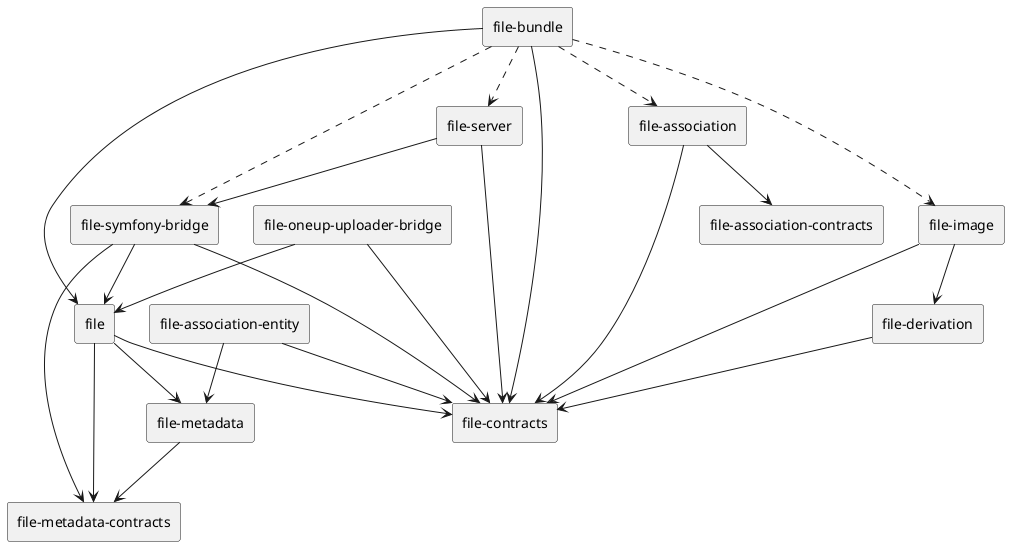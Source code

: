 @startuml file-components

skinparam componentStyle rectangle

[file] --> [file-contracts]
[file] --> [file-metadata-contracts]
[file] --> [file-metadata]
[file-association] --> [file-association-contracts]
[file-association] --> [file-contracts]
[file-bundle] --> [file]
[file-bundle] --> [file-contracts]
[file-bundle] ..> [file-image]
[file-bundle] ..> [file-association]
[file-bundle] ..> [file-server]
[file-bundle] ..> [file-symfony-bridge]
[file-derivation] --> [file-contracts]
[file-image] --> [file-contracts]
[file-image] --> [file-derivation]
[file-oneup-uploader-bridge] --> [file-contracts]
[file-oneup-uploader-bridge] --> [file]
[file-server] --> [file-contracts]
[file-server] --> [file-symfony-bridge]
[file-symfony-bridge] --> [file]
[file-symfony-bridge] --> [file-contracts]
[file-symfony-bridge] --> [file-metadata-contracts]
[file-association-entity] --> [file-contracts]
[file-association-entity] --> [file-metadata]
[file-metadata] --> [file-metadata-contracts]

@enduml